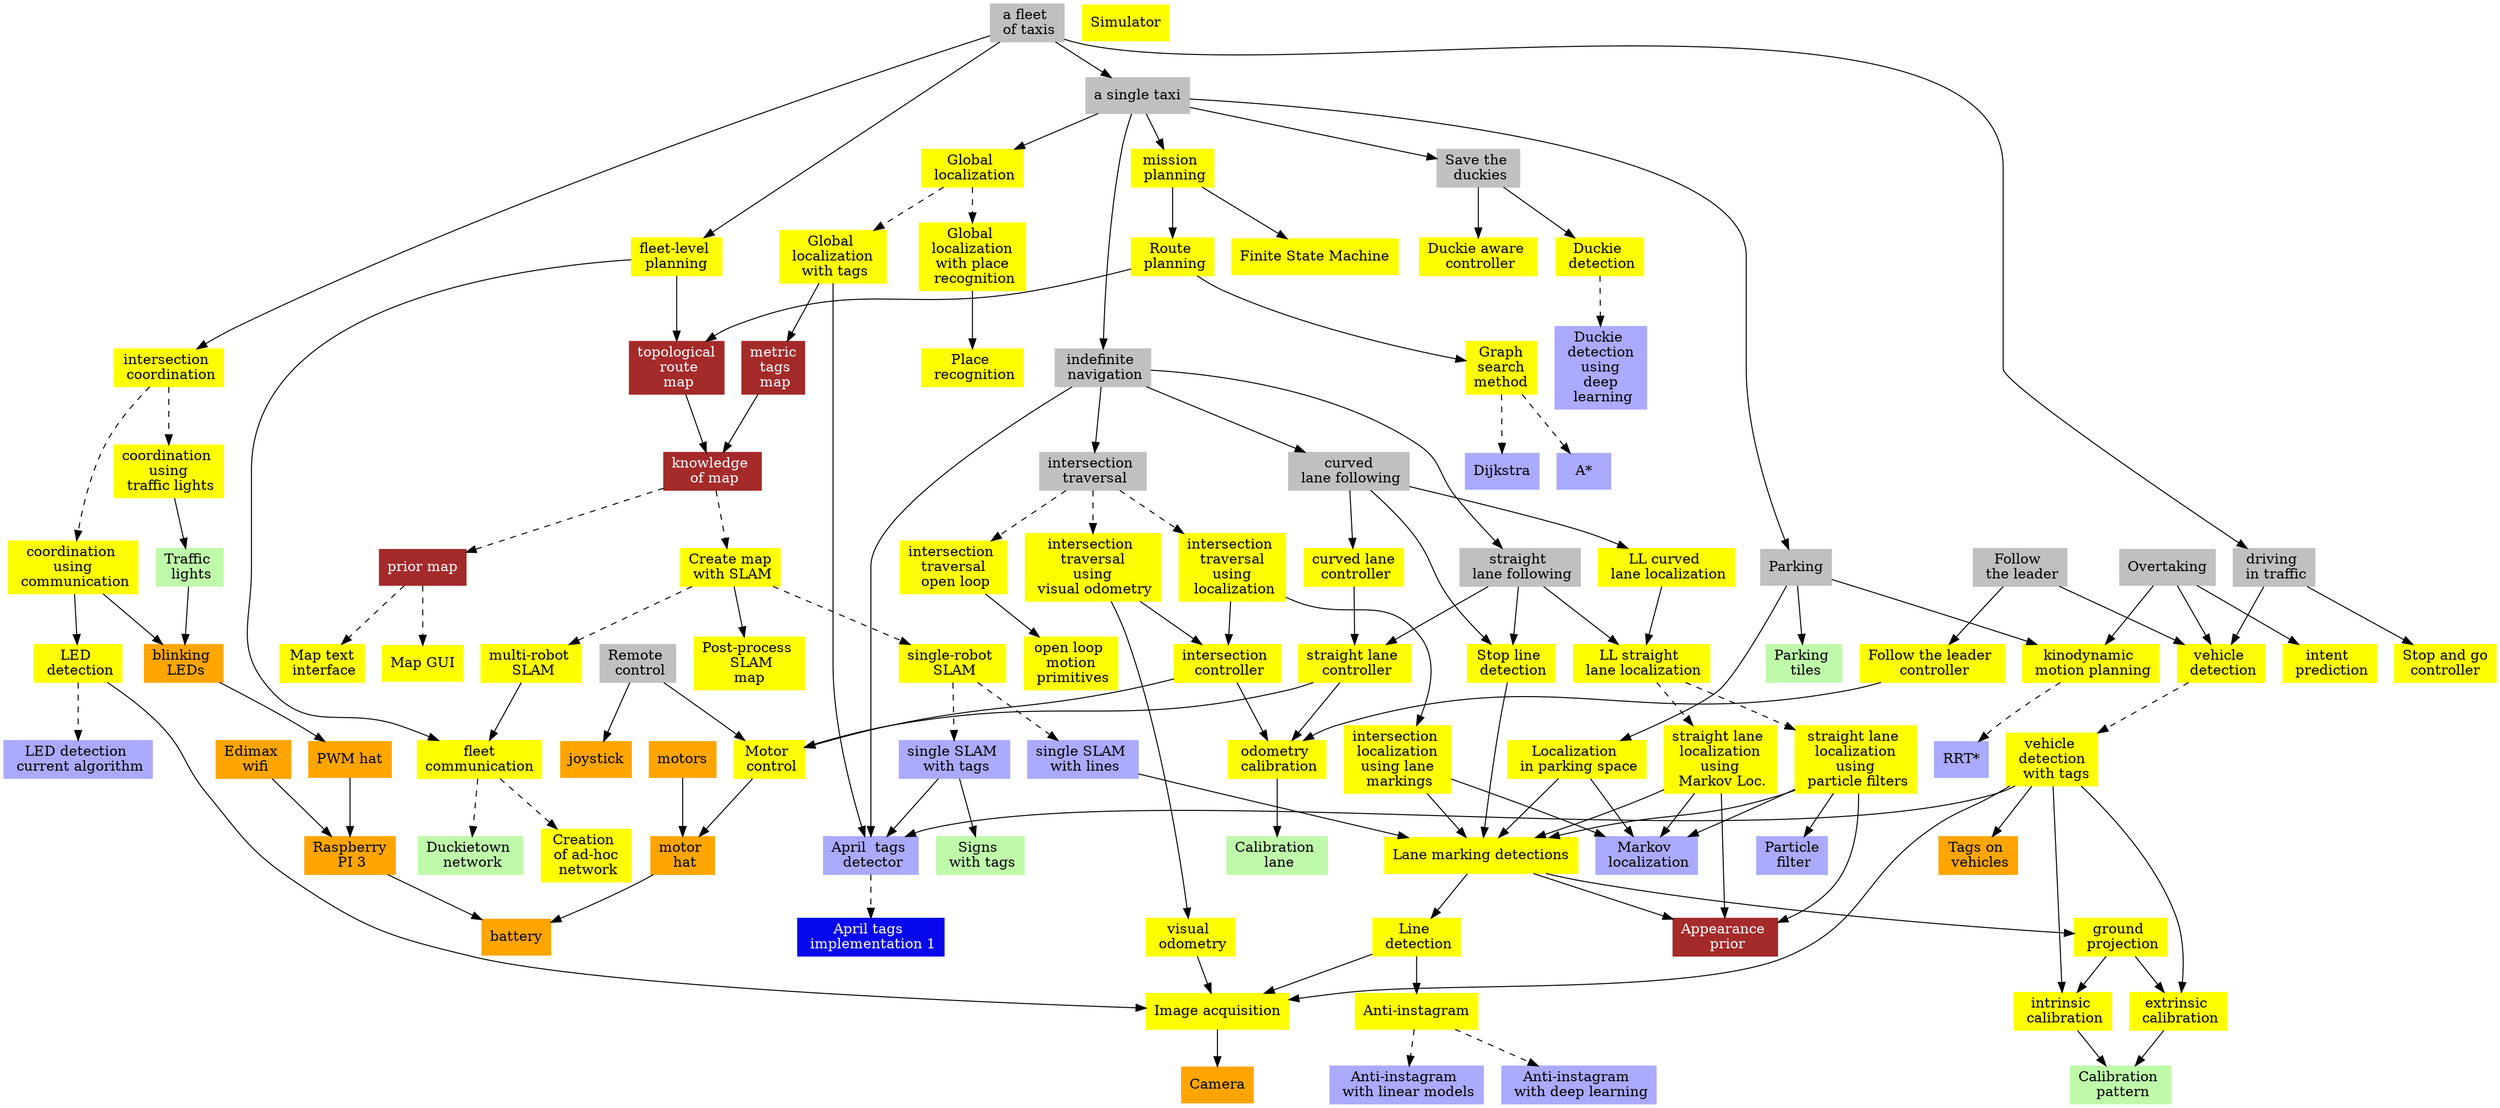 digraph G {
    edge [comment="Wildcard node added automatic in EG."];
    node [color=red, 
          style=filled];
    subgraph acluster_behaviors {
        edge [comment="Wildcard node added automatic in EG."];
        node [color=grey, 
              style=filled, 
              shape=box];
        multi_car_taxi [label="a fleet \n of taxis"];
        follow_the_leader [label="Follow \n the leader"];
        joystick_control [label="Remote \n control"];
        straight_lane_following [label="straight \n lane following"];
        curved_lane_following [label="curved\n lane following"];
        intersection_traversal [label="intersection \n traversal"];
        single_car_taxi [label="a single taxi"];
        indefinite_navigation [label="indefinite \n navigation"];
        driving_in_traffic [label="driving \n in traffic"];
        parking [label="Parking"];
        overtaking [label="Overtaking"];
        save_the_duckies [label="Save the \n duckies"];
    }

    subgraph functionality {
        edge [comment="Wildcard node added automatic in EG."];
        node [color=yellow, 
              style=filled, 
              shape=box];
        lane_marking_detection [label="Lane marking detections"];
        stop_and_go [label="Stop and go\ncontroller"];
        kinodynamic_motion_planning [label="kinodynamic \n motion planning"];
        localization_in_parking_space [label="Localization \n in parking space"];
        fleet_planning [label="fleet-level \nplanning"];
        straight_lane_controller [label="straight lane \n controller"];
        curved_lane_controller [label="curved lane\n controller"];
        straight_lane_localization [label="LL straight \n lane localization"];
        curved_lane_localization [label="LL curved \n lane localization"];
        intersection_localization [label="intersection \n localization \n using lane \n markings"];
        intersection_controller [label="intersection \n controller"];
        fleet_comms [label="fleet\ncommunication"];
        odometry_calibration [label="odometry \n calibration"];
        stop_line_detection [label="Stop line \n detection"];
        global_localization [label="Global \n localization"];
        place_recognition [label="Place \n recognition"];
        extrinsic_calibration [label="extrinsic \n calibration"];
        intrinsic_calibration [label="intrinsic \n calibration"];
        intersection_coordination [label="intersection \n coordination"];
        anti_instagram [label="Anti-instagram"];
        motor_control [label="Motor \n control"];
        led_detection [label="LED \n detection"];
        vehicle_detection [label="vehicle \n detection"];
        route_planning [label="Route \n planning"];
        multi_slam [label="multi-robot \n SLAM"];
        single_slam [label="single-robot \n SLAM"];
        line_detection [label="Line \n detection"];
        ground_projection [label="ground \n projection"];
        visual_odometry [label="visual \n odometry"];
        open_loop_motion_primitives [label="open loop \n motion \n primitives"];
        mission_planning [label="mission \n planning"];
        ad_hoc_network [label="Creation \n of ad-hoc \n network"];
        camera_data [label="Image acquisition"];
        intent_prediction [label="intent \n prediction"];
        duckie_detection [label="Duckie \n detection"];
        simulator [label="Simulator"];
        graph_search_method [label="Graph\nsearch\nmethod"];
        map_GUI [label="Map GUI"];
        map_text_interface [label="Map text\n interface"];
        finite_state_machine [label="Finite State Machine"];
        postprocess_slam_map [label="Post-process \n SLAM\nmap"];
        knowledge_of_map_with_slam [label="Create map\n with SLAM"];
        duckie_aware_controller [label="Duckie aware \n controller"];
        coordination_with_traffic_lights [label="coordination \n using \n traffic lights"];
        coordination_with_communication [label="coordination \n using \n communication"];
        straight_lane_localization_using_markov [label="straight lane \n localization \n using \n Markov Loc."];
        straight_lane_localization_using_PF [label="straight lane \n localization \n using \n particle filters"];
        global_localization_with_tags [label="Global \n localization \n with tags"];
        global_localization_with_place_recognition [label="Global \n localization \n with place \n recognition"];
        vehicle_detection_with_tags [label="vehicle \n detection \n  with tags"];
        follow_the_leader_controller [label="Follow the leader \n controller"];
        intersection_traversal_with_vo [label="intersection \n traversal \n using \n visual odometry"];
        intersection_traversal_open_loop [label="intersection \n traversal \n open loop"];
        intersection_traversal_with_localization [label="intersection \n traversal \n using \n localization"];
    }

    subgraph algorithms {
        edge [comment="Wildcard node added automatic in EG."];
        node [color="#AAAAFF", 
              style=filled, 
              shape=box];
        april_tags_detection [label="April  tags \n detector"];
        dijkstra [label="Dijkstra"];
        a_star [label="A*"];
        RRTstar [label="RRT*"];
        anti_instagram_with_linear_models [label="Anti-instagram \n with linear models"];
        anti_instagram_with_DL [label="Anti-instagram \n with deep learning"];
        led_detection_current_algo [label="LED detection \n current algorithm"];
        single_slam_lines [label="single SLAM \n with lines"];
        single_slam_tags [label="single SLAM \n with tags"];
        duckie_detection_using_DL [label="Duckie \n detection \n using \n deep \n learning"];
        markov_localization [label="Markov \n localization"];
        particle_filter [label="Particle\n filter"];
    }

    subgraph implementation {
        edge [comment="Wildcard node added automatic in EG."];
        node [color="#0808EE", 
              fontcolor=white, 
              style=filled, 
              shape=record];
        april_tags_library1 [label="April tags \n implementation 1"];
    }

    subgraph data {
        edge [comment="Wildcard node added automatic in EG."];
        node [color=brown, 
              fontcolor=white, 
              style=filled, 
              shape=box];
        appearance_prior [label="Appearance \n prior"];
        prior_map [label="prior map"];
        knowledge_of_map [label="knowledge \n of map"];
        topological_map [label="topological\n route\n map"];
        metric_tags_map [label="metric\n tags\n map"];
    }

    subgraph acluster_hardware {
        edge [comment="Wildcard node added automatic in EG."];
        node [color=orange, 
              style=filled, 
              shape=box];
        pwm_hat [label="PWM hat"];
        blinking_leds [label="blinking \n LEDs"];
        motor_hat [label="motor \n hat"];
        motors [label="motors"];
        battery [label="battery"];
        edimax [label="Edimax \n wifi"];
        joystick [label="joystick"];
        RPI3 [label="Raspberry\n PI 3"];
        camera [label="Camera"];
        tags_on_vehicles [label="Tags on \n vehicles"];
    }

    subgraph infrastructure {
        edge [comment="Wildcard node added automatic in EG."];
        node [color="#BFFAAA", 
              style=filled, 
              shape=box];
        traffic_lights [label="Traffic \n lights"];
        duckietown_network [label="Duckietown \n network"];
        signs_with_tags [label="Signs \n with tags"];
        calibration_lane [label="Calibration \n lane"];
        calibration_pattern [label="Calibration \n pattern"];
        parking_tiles [label="Parking \n tiles"];
    }

    april_tags_detection -> april_tags_library1  [style="dashed"];
    pwm_hat -> RPI3;
    edimax -> RPI3;
    motors -> motor_hat;
    motor_hat -> battery;
    RPI3 -> battery;
    odometry_calibration -> calibration_lane;
    intrinsic_calibration -> calibration_pattern;
    extrinsic_calibration -> calibration_pattern;
    single_car_taxi -> save_the_duckies;
    traffic_lights -> blinking_leds;
    blinking_leds -> pwm_hat;
    coordination_with_traffic_lights -> traffic_lights;
    route_planning -> topological_map;
    topological_map -> knowledge_of_map;
    route_planning -> graph_search_method;
    graph_search_method -> a_star  [style=dashed];
    graph_search_method -> dijkstra  [style=dashed];
    intersection_coordination -> coordination_with_traffic_lights  [style="dashed"];
    intersection_coordination -> coordination_with_communication  [style="dashed"];
    anti_instagram -> anti_instagram_with_DL  [style=dashed];
    anti_instagram -> anti_instagram_with_linear_models  [style=dashed];
    led_detection -> led_detection_current_algo  [style=dashed];
    led_detection -> camera_data;
    line_detection -> camera_data;
    single_slam_lines -> lane_marking_detection;
    coordination_with_communication -> led_detection;
    coordination_with_communication -> blinking_leds;
    line_detection -> anti_instagram;
    driving_in_traffic -> vehicle_detection;
    single_slam_tags -> april_tags_detection;
    single_slam -> single_slam_lines  [style=dashed];
    single_slam -> single_slam_tags  [style=dashed];
    curved_lane_following -> curved_lane_localization;
    curved_lane_following -> curved_lane_controller;
    curved_lane_following -> stop_line_detection;
    straight_lane_following -> straight_lane_localization;
    straight_lane_following -> straight_lane_controller;
    straight_lane_following -> stop_line_detection;
    straight_lane_controller -> odometry_calibration;
    straight_lane_controller -> motor_control;
    mission_planning -> route_planning;
    mission_planning -> finite_state_machine;
    straight_lane_localization -> straight_lane_localization_using_markov  [style="dashed"];
    straight_lane_localization -> straight_lane_localization_using_PF  [style="dashed"];
    straight_lane_localization_using_markov -> lane_marking_detection;
    straight_lane_localization_using_markov -> markov_localization;
    straight_lane_localization_using_markov -> appearance_prior;
    straight_lane_localization_using_PF -> lane_marking_detection;
    straight_lane_localization_using_PF -> markov_localization;
    straight_lane_localization_using_PF -> appearance_prior;
    ground_projection -> extrinsic_calibration;
    ground_projection -> intrinsic_calibration;
    stop_line_detection -> lane_marking_detection;
    intersection_traversal -> intersection_traversal_with_vo  [style="dashed"];
    intersection_traversal -> intersection_traversal_open_loop  [style="dashed"];
    intersection_traversal -> intersection_traversal_with_localization  [style="dashed"];
    intersection_traversal_open_loop -> open_loop_motion_primitives;
    intersection_traversal_with_localization -> intersection_localization;
    intersection_traversal_with_localization -> intersection_controller;
    intersection_controller -> motor_control;
    intersection_controller -> odometry_calibration;
    intersection_traversal_with_vo -> visual_odometry;
    intersection_traversal_with_vo -> intersection_controller;
    multi_car_taxi -> single_car_taxi;
    multi_car_taxi -> fleet_planning;
    fleet_planning -> topological_map;
    multi_car_taxi -> intersection_coordination;
    multi_car_taxi -> driving_in_traffic;
    fleet_planning -> fleet_comms;
    multi_slam -> fleet_comms;
    indefinite_navigation -> april_tags_detection;
    indefinite_navigation -> intersection_traversal;
    indefinite_navigation -> straight_lane_following;
    indefinite_navigation -> curved_lane_following;
    single_car_taxi -> indefinite_navigation;
    single_car_taxi -> mission_planning;
    single_car_taxi -> global_localization;
    global_localization -> global_localization_with_tags  [style=dashed];
    global_localization -> global_localization_with_place_recognition  [style=dashed];
    global_localization_with_tags -> april_tags_detection;
    global_localization_with_tags -> metric_tags_map;
    metric_tags_map -> knowledge_of_map;
    global_localization_with_place_recognition -> place_recognition;
    knowledge_of_map -> knowledge_of_map_with_slam  [style=dashed];
    knowledge_of_map_with_slam -> single_slam  [style=dashed];
    knowledge_of_map_with_slam -> postprocess_slam_map;
    knowledge_of_map_with_slam -> multi_slam  [style=dashed];
    knowledge_of_map -> prior_map  [style=dashed];
    prior_map -> map_GUI  [style=dashed];
    prior_map -> map_text_interface  [style=dashed];
    vehicle_detection -> vehicle_detection_with_tags  [style=dashed];
    vehicle_detection_with_tags -> april_tags_detection;
    vehicle_detection_with_tags -> intrinsic_calibration;
    vehicle_detection_with_tags -> tags_on_vehicles;
    vehicle_detection_with_tags -> camera_data;
    vehicle_detection_with_tags -> extrinsic_calibration;
    save_the_duckies -> duckie_detection;
    save_the_duckies -> duckie_aware_controller;
    duckie_detection -> duckie_detection_using_DL  [style=dashed];
    follow_the_leader -> vehicle_detection;
    follow_the_leader -> follow_the_leader_controller;
    follow_the_leader_controller -> odometry_calibration;
    overtaking -> vehicle_detection;
    overtaking -> intent_prediction;
    overtaking -> kinodynamic_motion_planning;
    kinodynamic_motion_planning -> RRTstar  [style=dashed];
    joystick_control -> joystick;
    joystick_control -> motor_control;
    motor_control -> motor_hat;
    parking -> parking_tiles;
    single_car_taxi -> parking;
    fleet_comms -> duckietown_network  [style=dashed];
    fleet_comms -> ad_hoc_network  [style=dashed];
    parking -> kinodynamic_motion_planning;
    parking -> localization_in_parking_space;
    curved_lane_controller -> straight_lane_controller;
    curved_lane_localization -> straight_lane_localization;
    camera_data -> camera;
    visual_odometry -> camera_data;
    straight_lane_localization_using_PF -> particle_filter;
    localization_in_parking_space -> lane_marking_detection;
    localization_in_parking_space -> markov_localization;
    lane_marking_detection -> line_detection;
    lane_marking_detection -> ground_projection;
    lane_marking_detection -> appearance_prior;
    intersection_localization -> lane_marking_detection;
    intersection_localization -> markov_localization;
    single_slam_tags -> signs_with_tags;
    driving_in_traffic -> stop_and_go;
}
